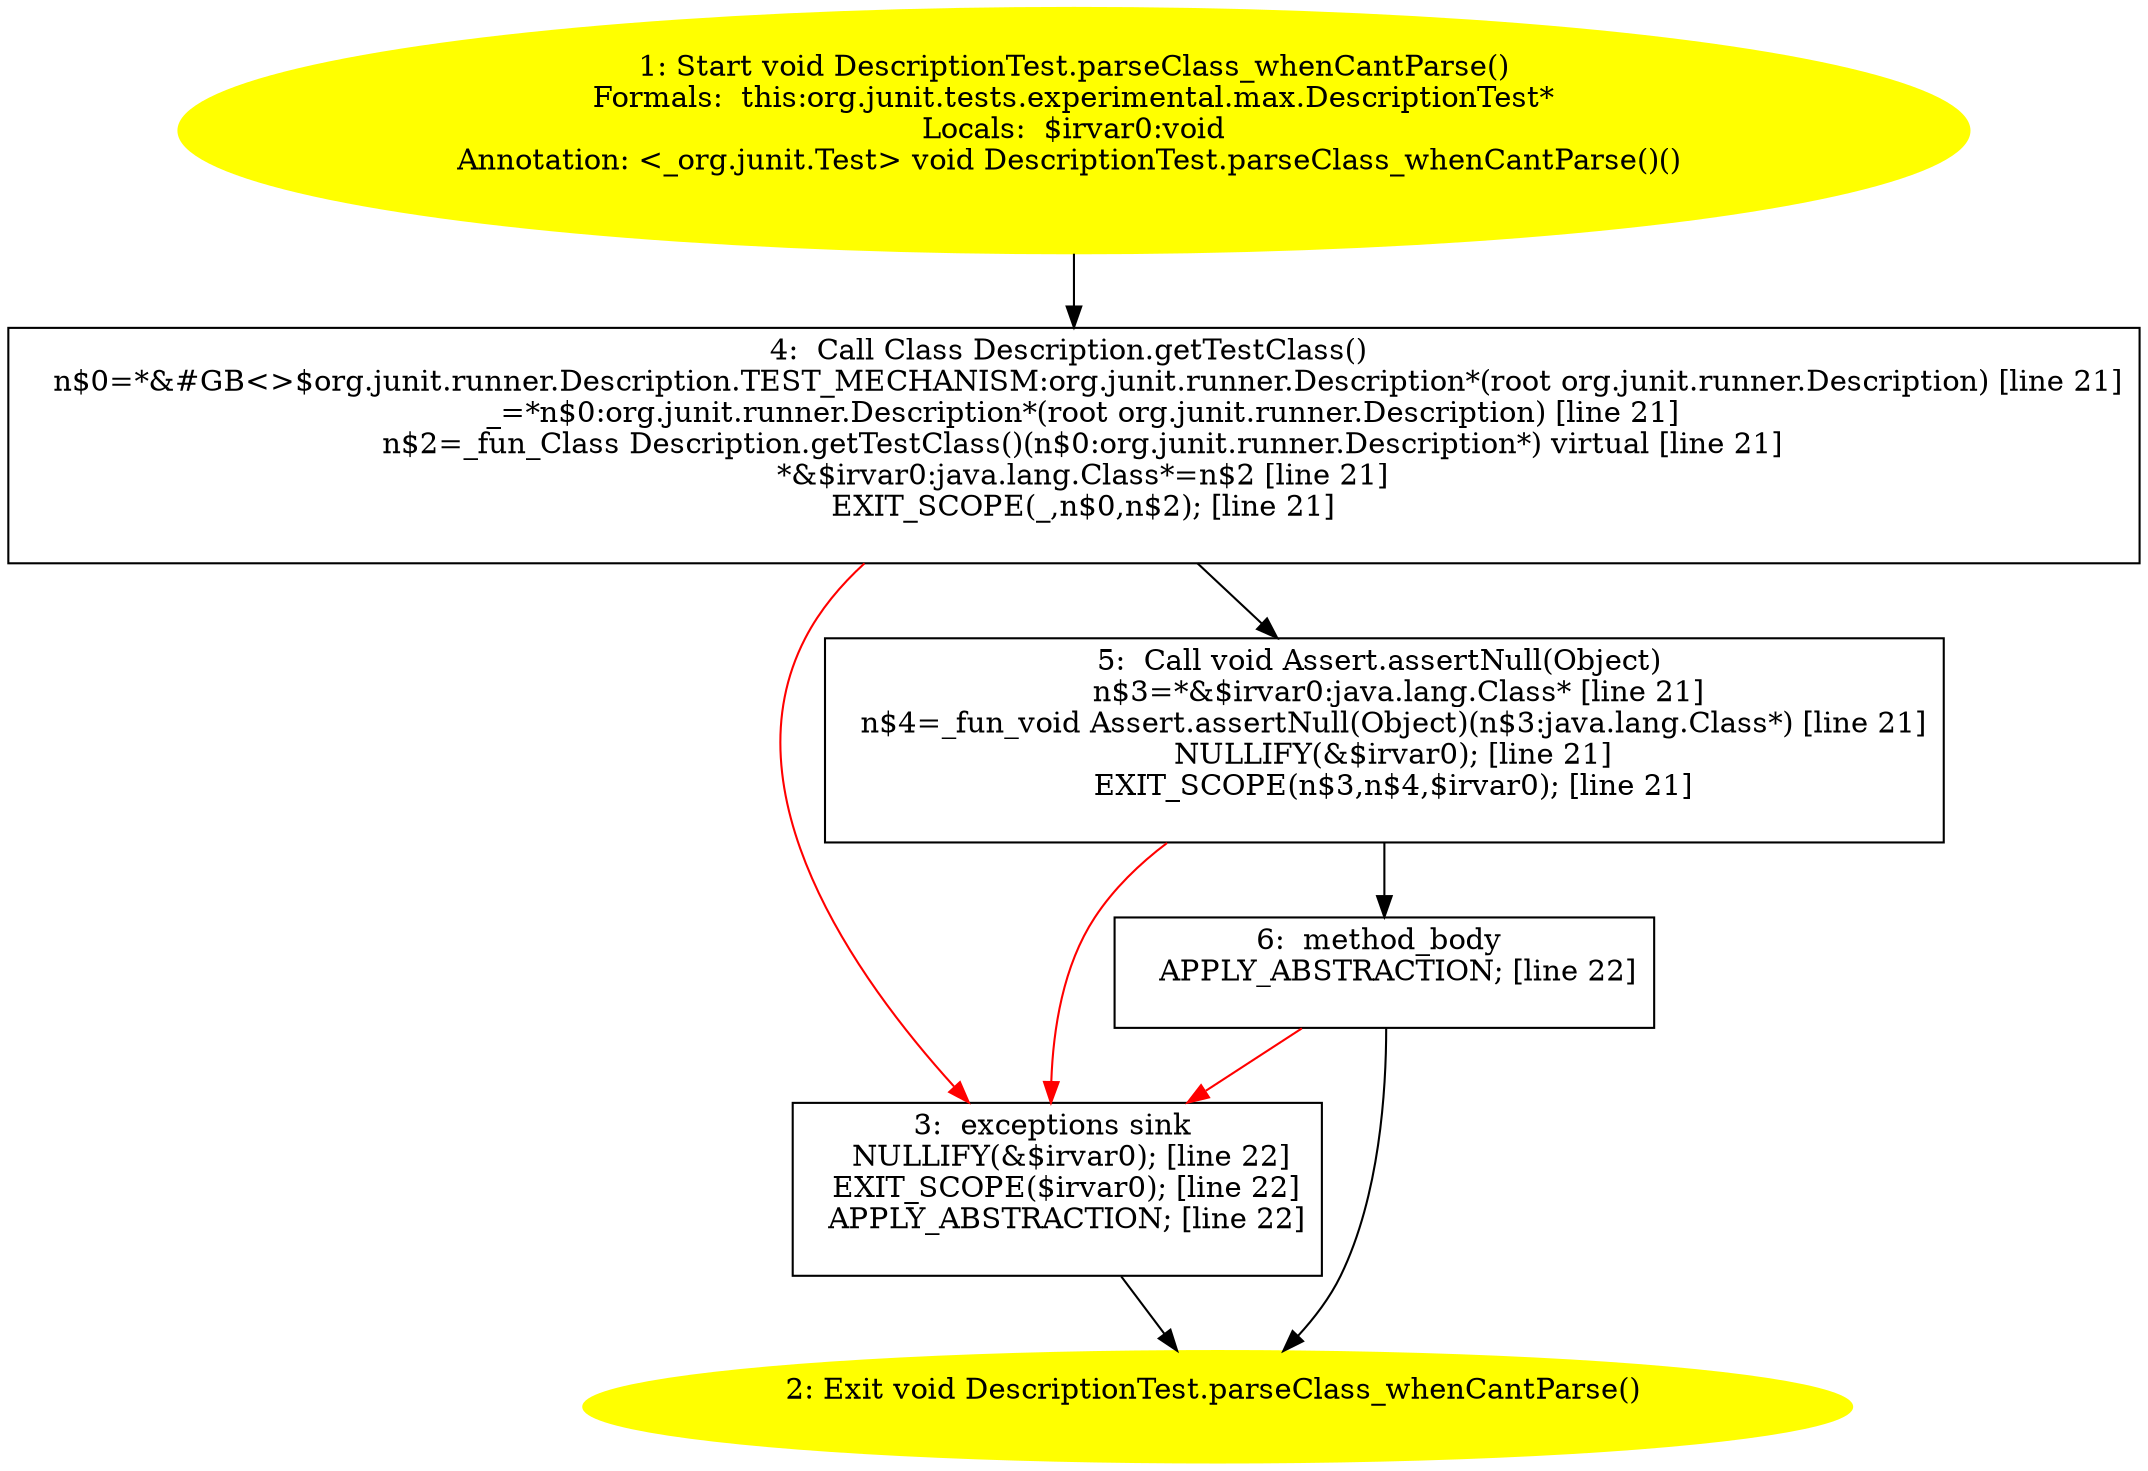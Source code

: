 /* @generated */
digraph cfg {
"org.junit.tests.experimental.max.DescriptionTest.parseClass_whenCantParse():void.bd59a3b7e4e9813a88756996b813801e_1" [label="1: Start void DescriptionTest.parseClass_whenCantParse()\nFormals:  this:org.junit.tests.experimental.max.DescriptionTest*\nLocals:  $irvar0:void\nAnnotation: <_org.junit.Test> void DescriptionTest.parseClass_whenCantParse()() \n  " color=yellow style=filled]
	

	 "org.junit.tests.experimental.max.DescriptionTest.parseClass_whenCantParse():void.bd59a3b7e4e9813a88756996b813801e_1" -> "org.junit.tests.experimental.max.DescriptionTest.parseClass_whenCantParse():void.bd59a3b7e4e9813a88756996b813801e_4" ;
"org.junit.tests.experimental.max.DescriptionTest.parseClass_whenCantParse():void.bd59a3b7e4e9813a88756996b813801e_2" [label="2: Exit void DescriptionTest.parseClass_whenCantParse() \n  " color=yellow style=filled]
	

"org.junit.tests.experimental.max.DescriptionTest.parseClass_whenCantParse():void.bd59a3b7e4e9813a88756996b813801e_3" [label="3:  exceptions sink \n   NULLIFY(&$irvar0); [line 22]\n  EXIT_SCOPE($irvar0); [line 22]\n  APPLY_ABSTRACTION; [line 22]\n " shape="box"]
	

	 "org.junit.tests.experimental.max.DescriptionTest.parseClass_whenCantParse():void.bd59a3b7e4e9813a88756996b813801e_3" -> "org.junit.tests.experimental.max.DescriptionTest.parseClass_whenCantParse():void.bd59a3b7e4e9813a88756996b813801e_2" ;
"org.junit.tests.experimental.max.DescriptionTest.parseClass_whenCantParse():void.bd59a3b7e4e9813a88756996b813801e_4" [label="4:  Call Class Description.getTestClass() \n   n$0=*&#GB<>$org.junit.runner.Description.TEST_MECHANISM:org.junit.runner.Description*(root org.junit.runner.Description) [line 21]\n  _=*n$0:org.junit.runner.Description*(root org.junit.runner.Description) [line 21]\n  n$2=_fun_Class Description.getTestClass()(n$0:org.junit.runner.Description*) virtual [line 21]\n  *&$irvar0:java.lang.Class*=n$2 [line 21]\n  EXIT_SCOPE(_,n$0,n$2); [line 21]\n " shape="box"]
	

	 "org.junit.tests.experimental.max.DescriptionTest.parseClass_whenCantParse():void.bd59a3b7e4e9813a88756996b813801e_4" -> "org.junit.tests.experimental.max.DescriptionTest.parseClass_whenCantParse():void.bd59a3b7e4e9813a88756996b813801e_5" ;
	 "org.junit.tests.experimental.max.DescriptionTest.parseClass_whenCantParse():void.bd59a3b7e4e9813a88756996b813801e_4" -> "org.junit.tests.experimental.max.DescriptionTest.parseClass_whenCantParse():void.bd59a3b7e4e9813a88756996b813801e_3" [color="red" ];
"org.junit.tests.experimental.max.DescriptionTest.parseClass_whenCantParse():void.bd59a3b7e4e9813a88756996b813801e_5" [label="5:  Call void Assert.assertNull(Object) \n   n$3=*&$irvar0:java.lang.Class* [line 21]\n  n$4=_fun_void Assert.assertNull(Object)(n$3:java.lang.Class*) [line 21]\n  NULLIFY(&$irvar0); [line 21]\n  EXIT_SCOPE(n$3,n$4,$irvar0); [line 21]\n " shape="box"]
	

	 "org.junit.tests.experimental.max.DescriptionTest.parseClass_whenCantParse():void.bd59a3b7e4e9813a88756996b813801e_5" -> "org.junit.tests.experimental.max.DescriptionTest.parseClass_whenCantParse():void.bd59a3b7e4e9813a88756996b813801e_6" ;
	 "org.junit.tests.experimental.max.DescriptionTest.parseClass_whenCantParse():void.bd59a3b7e4e9813a88756996b813801e_5" -> "org.junit.tests.experimental.max.DescriptionTest.parseClass_whenCantParse():void.bd59a3b7e4e9813a88756996b813801e_3" [color="red" ];
"org.junit.tests.experimental.max.DescriptionTest.parseClass_whenCantParse():void.bd59a3b7e4e9813a88756996b813801e_6" [label="6:  method_body \n   APPLY_ABSTRACTION; [line 22]\n " shape="box"]
	

	 "org.junit.tests.experimental.max.DescriptionTest.parseClass_whenCantParse():void.bd59a3b7e4e9813a88756996b813801e_6" -> "org.junit.tests.experimental.max.DescriptionTest.parseClass_whenCantParse():void.bd59a3b7e4e9813a88756996b813801e_2" ;
	 "org.junit.tests.experimental.max.DescriptionTest.parseClass_whenCantParse():void.bd59a3b7e4e9813a88756996b813801e_6" -> "org.junit.tests.experimental.max.DescriptionTest.parseClass_whenCantParse():void.bd59a3b7e4e9813a88756996b813801e_3" [color="red" ];
}
